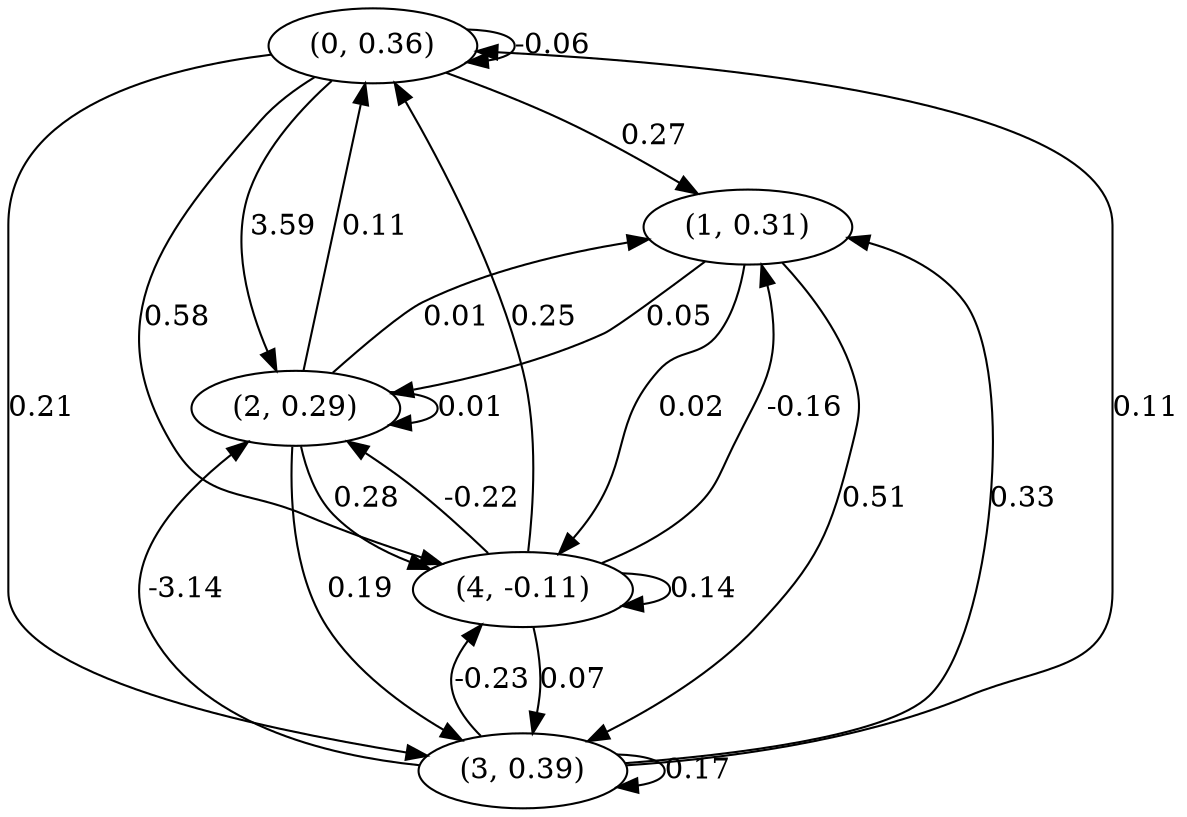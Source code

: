 digraph {
    0 [ label = "(0, 0.36)" ]
    1 [ label = "(1, 0.31)" ]
    2 [ label = "(2, 0.29)" ]
    3 [ label = "(3, 0.39)" ]
    4 [ label = "(4, -0.11)" ]
    0 -> 0 [ label = "-0.06" ]
    2 -> 2 [ label = "0.01" ]
    3 -> 3 [ label = "0.17" ]
    4 -> 4 [ label = "0.14" ]
    2 -> 0 [ label = "0.11" ]
    3 -> 0 [ label = "0.11" ]
    4 -> 0 [ label = "0.25" ]
    0 -> 1 [ label = "0.27" ]
    2 -> 1 [ label = "0.01" ]
    3 -> 1 [ label = "0.33" ]
    4 -> 1 [ label = "-0.16" ]
    0 -> 2 [ label = "3.59" ]
    1 -> 2 [ label = "0.05" ]
    3 -> 2 [ label = "-3.14" ]
    4 -> 2 [ label = "-0.22" ]
    0 -> 3 [ label = "0.21" ]
    1 -> 3 [ label = "0.51" ]
    2 -> 3 [ label = "0.19" ]
    4 -> 3 [ label = "0.07" ]
    0 -> 4 [ label = "0.58" ]
    1 -> 4 [ label = "0.02" ]
    2 -> 4 [ label = "0.28" ]
    3 -> 4 [ label = "-0.23" ]
}

